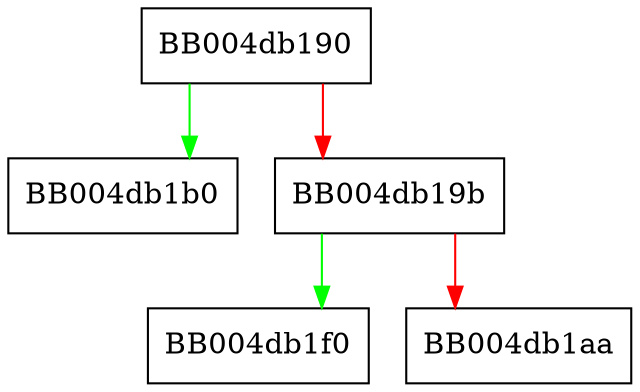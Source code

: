 digraph tls_parse_ctos_early_data {
  node [shape="box"];
  graph [splines=ortho];
  BB004db190 -> BB004db1b0 [color="green"];
  BB004db190 -> BB004db19b [color="red"];
  BB004db19b -> BB004db1f0 [color="green"];
  BB004db19b -> BB004db1aa [color="red"];
}